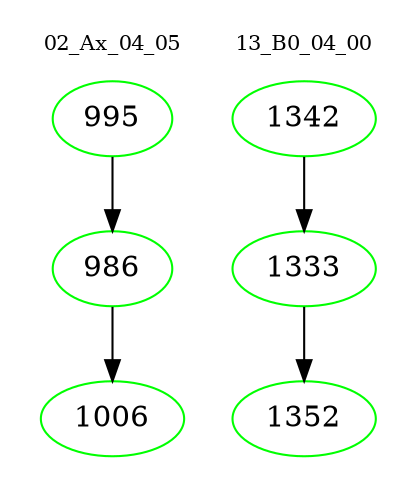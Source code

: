 digraph{
subgraph cluster_0 {
color = white
label = "02_Ax_04_05";
fontsize=10;
T0_995 [label="995", color="green"]
T0_995 -> T0_986 [color="black"]
T0_986 [label="986", color="green"]
T0_986 -> T0_1006 [color="black"]
T0_1006 [label="1006", color="green"]
}
subgraph cluster_1 {
color = white
label = "13_B0_04_00";
fontsize=10;
T1_1342 [label="1342", color="green"]
T1_1342 -> T1_1333 [color="black"]
T1_1333 [label="1333", color="green"]
T1_1333 -> T1_1352 [color="black"]
T1_1352 [label="1352", color="green"]
}
}
